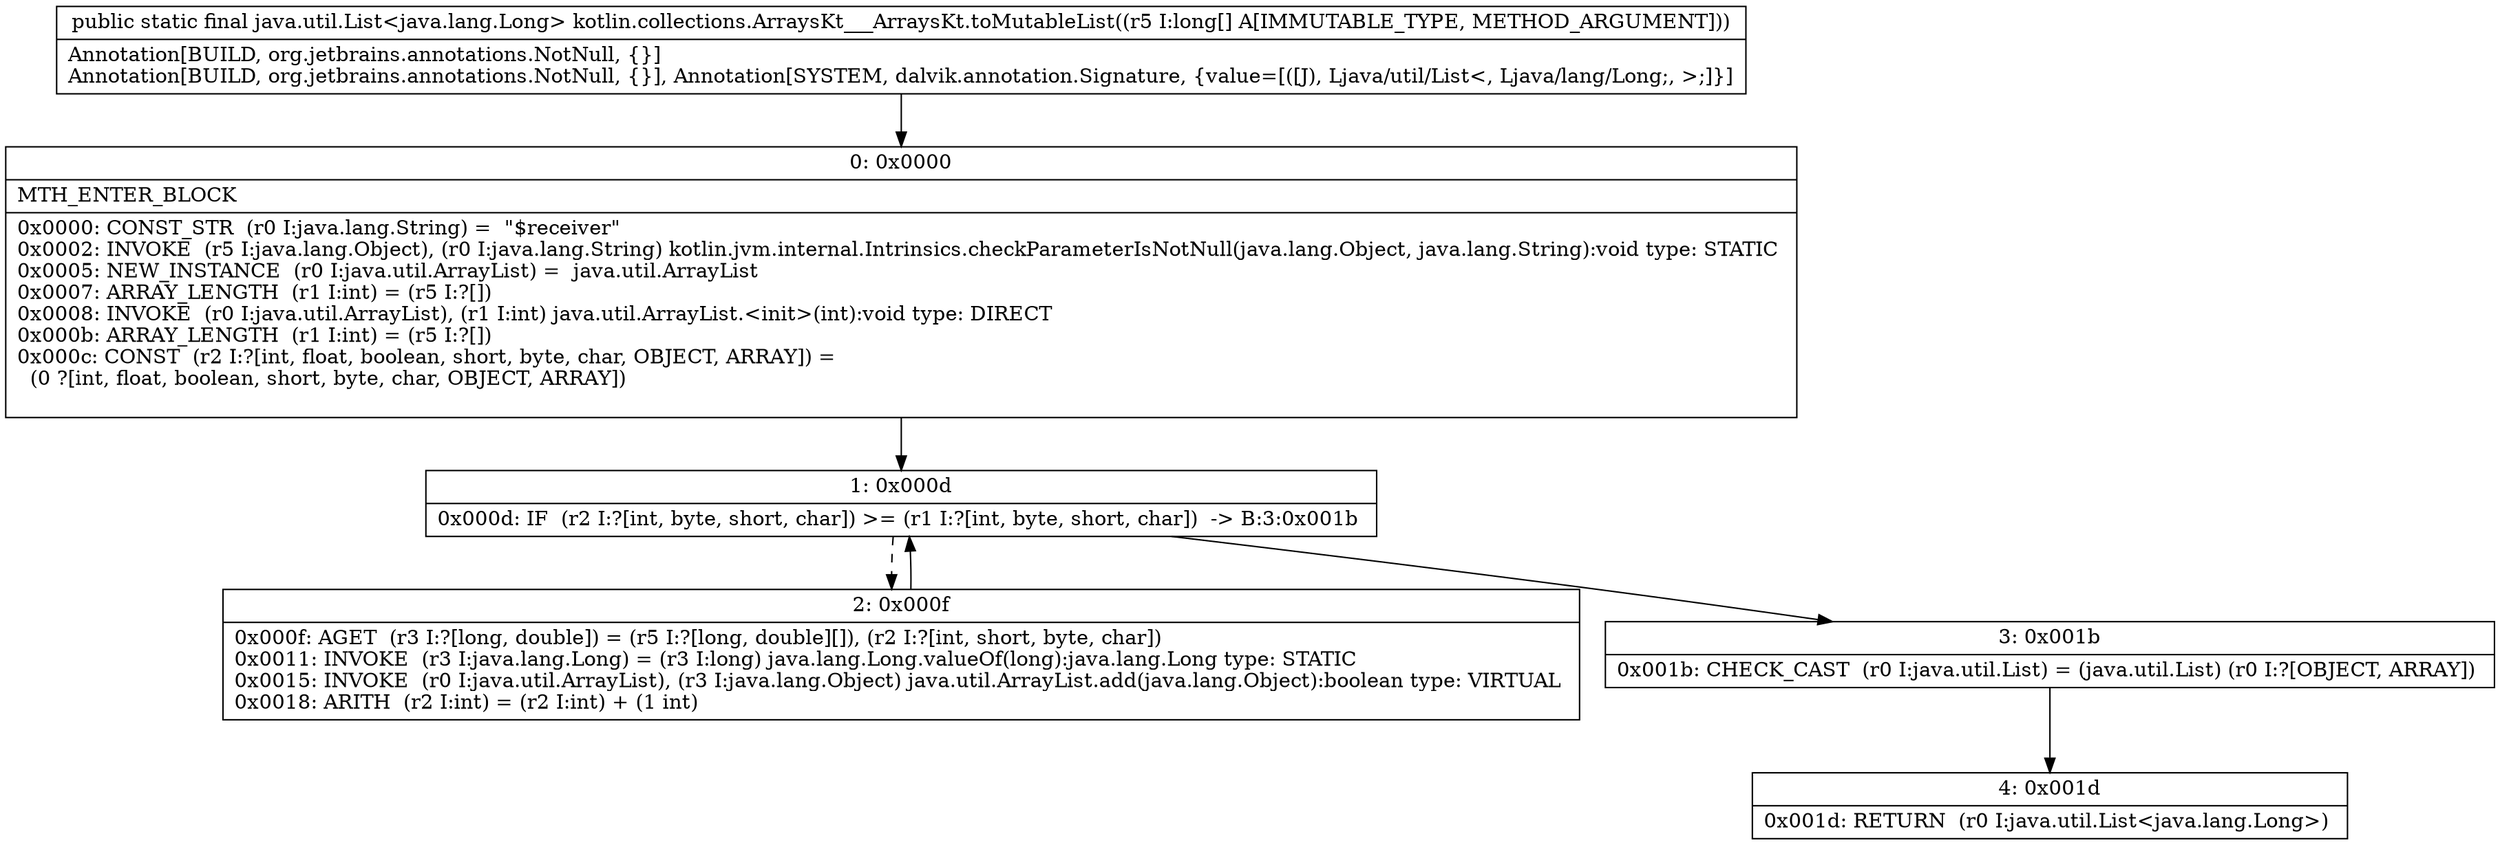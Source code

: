 digraph "CFG forkotlin.collections.ArraysKt___ArraysKt.toMutableList([J)Ljava\/util\/List;" {
Node_0 [shape=record,label="{0\:\ 0x0000|MTH_ENTER_BLOCK\l|0x0000: CONST_STR  (r0 I:java.lang.String) =  \"$receiver\" \l0x0002: INVOKE  (r5 I:java.lang.Object), (r0 I:java.lang.String) kotlin.jvm.internal.Intrinsics.checkParameterIsNotNull(java.lang.Object, java.lang.String):void type: STATIC \l0x0005: NEW_INSTANCE  (r0 I:java.util.ArrayList) =  java.util.ArrayList \l0x0007: ARRAY_LENGTH  (r1 I:int) = (r5 I:?[]) \l0x0008: INVOKE  (r0 I:java.util.ArrayList), (r1 I:int) java.util.ArrayList.\<init\>(int):void type: DIRECT \l0x000b: ARRAY_LENGTH  (r1 I:int) = (r5 I:?[]) \l0x000c: CONST  (r2 I:?[int, float, boolean, short, byte, char, OBJECT, ARRAY]) = \l  (0 ?[int, float, boolean, short, byte, char, OBJECT, ARRAY])\l \l}"];
Node_1 [shape=record,label="{1\:\ 0x000d|0x000d: IF  (r2 I:?[int, byte, short, char]) \>= (r1 I:?[int, byte, short, char])  \-\> B:3:0x001b \l}"];
Node_2 [shape=record,label="{2\:\ 0x000f|0x000f: AGET  (r3 I:?[long, double]) = (r5 I:?[long, double][]), (r2 I:?[int, short, byte, char]) \l0x0011: INVOKE  (r3 I:java.lang.Long) = (r3 I:long) java.lang.Long.valueOf(long):java.lang.Long type: STATIC \l0x0015: INVOKE  (r0 I:java.util.ArrayList), (r3 I:java.lang.Object) java.util.ArrayList.add(java.lang.Object):boolean type: VIRTUAL \l0x0018: ARITH  (r2 I:int) = (r2 I:int) + (1 int) \l}"];
Node_3 [shape=record,label="{3\:\ 0x001b|0x001b: CHECK_CAST  (r0 I:java.util.List) = (java.util.List) (r0 I:?[OBJECT, ARRAY]) \l}"];
Node_4 [shape=record,label="{4\:\ 0x001d|0x001d: RETURN  (r0 I:java.util.List\<java.lang.Long\>) \l}"];
MethodNode[shape=record,label="{public static final java.util.List\<java.lang.Long\> kotlin.collections.ArraysKt___ArraysKt.toMutableList((r5 I:long[] A[IMMUTABLE_TYPE, METHOD_ARGUMENT]))  | Annotation[BUILD, org.jetbrains.annotations.NotNull, \{\}]\lAnnotation[BUILD, org.jetbrains.annotations.NotNull, \{\}], Annotation[SYSTEM, dalvik.annotation.Signature, \{value=[([J), Ljava\/util\/List\<, Ljava\/lang\/Long;, \>;]\}]\l}"];
MethodNode -> Node_0;
Node_0 -> Node_1;
Node_1 -> Node_2[style=dashed];
Node_1 -> Node_3;
Node_2 -> Node_1;
Node_3 -> Node_4;
}

